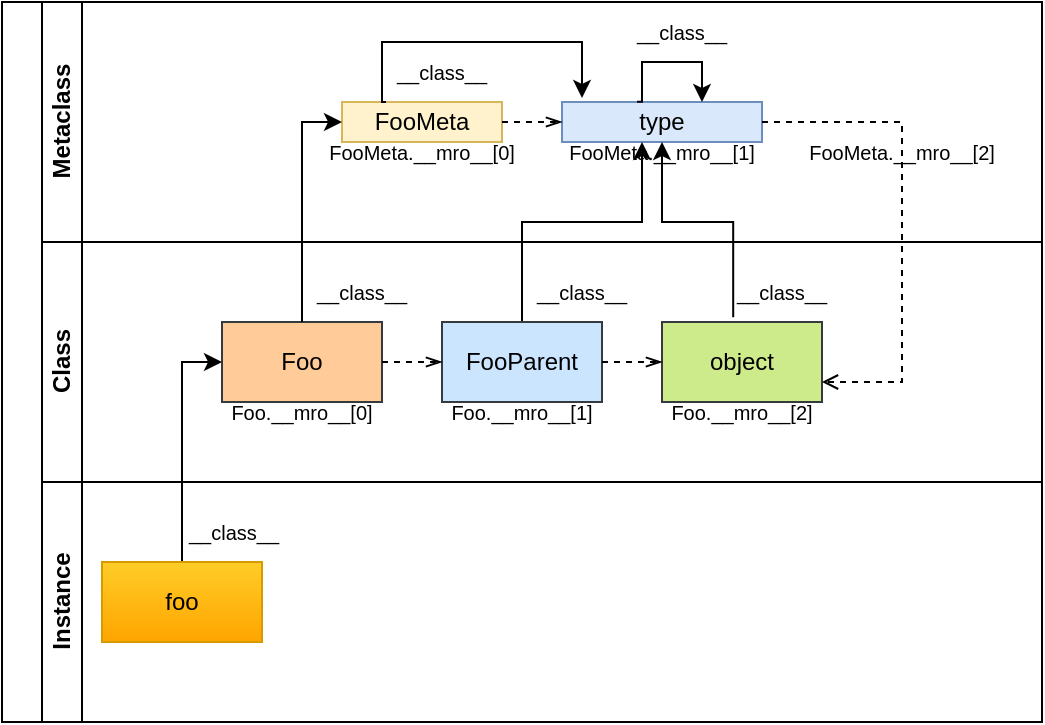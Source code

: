 <mxfile version="20.7.4" type="device"><diagram id="prtHgNgQTEPvFCAcTncT" name="Page-1"><mxGraphModel dx="574" dy="410" grid="1" gridSize="10" guides="1" tooltips="1" connect="1" arrows="1" fold="1" page="1" pageScale="1" pageWidth="827" pageHeight="1169" math="0" shadow="0"><root><mxCell id="0"/><mxCell id="1" parent="0"/><mxCell id="dNxyNK7c78bLwvsdeMH5-19" value="" style="swimlane;html=1;childLayout=stackLayout;resizeParent=1;resizeParentMax=0;horizontal=0;startSize=20;horizontalStack=0;" parent="1" vertex="1"><mxGeometry x="120" y="120" width="520" height="360" as="geometry"/></mxCell><mxCell id="dNxyNK7c78bLwvsdeMH5-20" value="Metaclass" style="swimlane;html=1;startSize=20;horizontal=0;" parent="dNxyNK7c78bLwvsdeMH5-19" vertex="1"><mxGeometry x="20" width="500" height="120" as="geometry"/></mxCell><mxCell id="dNxyNK7c78bLwvsdeMH5-24" value="FooMeta" style="rounded=0;whiteSpace=wrap;html=1;fontFamily=Helvetica;fontSize=12;align=center;fillColor=#fff2cc;strokeColor=#d6b656;" parent="dNxyNK7c78bLwvsdeMH5-20" vertex="1"><mxGeometry x="150" y="50" width="80" height="20" as="geometry"/></mxCell><mxCell id="jbVVa1-D4mWBv26Nt9Yt-16" value="type" style="rounded=0;whiteSpace=wrap;html=1;fontFamily=Helvetica;fontSize=12;align=center;fillColor=#dae8fc;strokeColor=#6c8ebf;" vertex="1" parent="dNxyNK7c78bLwvsdeMH5-20"><mxGeometry x="260" y="50" width="100" height="20" as="geometry"/></mxCell><mxCell id="jbVVa1-D4mWBv26Nt9Yt-17" value="" style="endArrow=openThin;dashed=1;html=1;rounded=0;endFill=0;" edge="1" parent="dNxyNK7c78bLwvsdeMH5-20" target="jbVVa1-D4mWBv26Nt9Yt-16"><mxGeometry width="50" height="50" relative="1" as="geometry"><mxPoint x="230" y="60" as="sourcePoint"/><mxPoint x="140" y="-170" as="targetPoint"/></mxGeometry></mxCell><mxCell id="jbVVa1-D4mWBv26Nt9Yt-18" value="FooMeta.__mro__[1]" style="text;html=1;strokeColor=none;fillColor=none;align=center;verticalAlign=middle;whiteSpace=wrap;rounded=0;fontSize=10;" vertex="1" parent="dNxyNK7c78bLwvsdeMH5-20"><mxGeometry x="280" y="60" width="60" height="30" as="geometry"/></mxCell><mxCell id="jbVVa1-D4mWBv26Nt9Yt-22" value="FooMeta.__mro__[2]" style="text;html=1;strokeColor=none;fillColor=none;align=center;verticalAlign=middle;whiteSpace=wrap;rounded=0;fontSize=10;" vertex="1" parent="dNxyNK7c78bLwvsdeMH5-20"><mxGeometry x="400" y="60" width="60" height="30" as="geometry"/></mxCell><mxCell id="jbVVa1-D4mWBv26Nt9Yt-25" value="" style="edgeStyle=orthogonalEdgeStyle;rounded=0;orthogonalLoop=1;jettySize=auto;html=1;endArrow=classic;endFill=1;exitX=0.375;exitY=-0.005;exitDx=0;exitDy=0;exitPerimeter=0;" edge="1" parent="dNxyNK7c78bLwvsdeMH5-20" source="jbVVa1-D4mWBv26Nt9Yt-16" target="jbVVa1-D4mWBv26Nt9Yt-16"><mxGeometry relative="1" as="geometry"><mxPoint x="300" y="10" as="sourcePoint"/><mxPoint x="410" y="20" as="targetPoint"/><Array as="points"><mxPoint x="300" y="50"/><mxPoint x="300" y="30"/><mxPoint x="330" y="30"/></Array></mxGeometry></mxCell><mxCell id="jbVVa1-D4mWBv26Nt9Yt-26" value="" style="edgeStyle=orthogonalEdgeStyle;rounded=0;orthogonalLoop=1;jettySize=auto;html=1;endArrow=classic;endFill=1;exitX=0.375;exitY=-0.005;exitDx=0;exitDy=0;exitPerimeter=0;entryX=0.104;entryY=-0.1;entryDx=0;entryDy=0;entryPerimeter=0;" edge="1" parent="dNxyNK7c78bLwvsdeMH5-20" target="jbVVa1-D4mWBv26Nt9Yt-16"><mxGeometry relative="1" as="geometry"><mxPoint x="172" y="50.0" as="sourcePoint"/><mxPoint x="410" y="20" as="targetPoint"/><Array as="points"><mxPoint x="170" y="50"/><mxPoint x="170" y="20"/><mxPoint x="270" y="20"/><mxPoint x="270" y="48"/></Array></mxGeometry></mxCell><mxCell id="jbVVa1-D4mWBv26Nt9Yt-29" value="__class__" style="text;html=1;strokeColor=none;fillColor=none;align=center;verticalAlign=middle;whiteSpace=wrap;rounded=0;fontSize=10;" vertex="1" parent="dNxyNK7c78bLwvsdeMH5-20"><mxGeometry x="170" y="20" width="60" height="30" as="geometry"/></mxCell><mxCell id="jbVVa1-D4mWBv26Nt9Yt-30" value="__class__" style="text;html=1;strokeColor=none;fillColor=none;align=center;verticalAlign=middle;whiteSpace=wrap;rounded=0;fontSize=10;" vertex="1" parent="dNxyNK7c78bLwvsdeMH5-20"><mxGeometry x="290" width="60" height="30" as="geometry"/></mxCell><mxCell id="jbVVa1-D4mWBv26Nt9Yt-32" value="FooMeta.__mro__[0]" style="text;html=1;strokeColor=none;fillColor=none;align=center;verticalAlign=middle;whiteSpace=wrap;rounded=0;fontSize=10;" vertex="1" parent="dNxyNK7c78bLwvsdeMH5-20"><mxGeometry x="160" y="60" width="60" height="30" as="geometry"/></mxCell><mxCell id="jbVVa1-D4mWBv26Nt9Yt-35" value="" style="edgeStyle=orthogonalEdgeStyle;rounded=0;orthogonalLoop=1;jettySize=auto;html=1;endArrow=classic;endFill=1;exitX=0.5;exitY=0;exitDx=0;exitDy=0;" edge="1" parent="dNxyNK7c78bLwvsdeMH5-20" target="jbVVa1-D4mWBv26Nt9Yt-16"><mxGeometry relative="1" as="geometry"><mxPoint x="240" y="160" as="sourcePoint"/><mxPoint x="290" y="100" as="targetPoint"/><Array as="points"><mxPoint x="240" y="110"/><mxPoint x="300" y="110"/></Array></mxGeometry></mxCell><mxCell id="dNxyNK7c78bLwvsdeMH5-21" value="Class" style="swimlane;html=1;startSize=20;horizontal=0;" parent="dNxyNK7c78bLwvsdeMH5-19" vertex="1"><mxGeometry x="20" y="120" width="500" height="120" as="geometry"/></mxCell><mxCell id="dNxyNK7c78bLwvsdeMH5-26" value="Foo" style="rounded=0;whiteSpace=wrap;html=1;fontFamily=Helvetica;fontSize=12;align=center;fillColor=#ffcc99;strokeColor=#36393d;" parent="dNxyNK7c78bLwvsdeMH5-21" vertex="1"><mxGeometry x="90" y="40" width="80" height="40" as="geometry"/></mxCell><mxCell id="jbVVa1-D4mWBv26Nt9Yt-2" value="FooParent" style="rounded=0;whiteSpace=wrap;html=1;fontFamily=Helvetica;fontSize=12;align=center;fillColor=#cce5ff;strokeColor=#36393d;" vertex="1" parent="dNxyNK7c78bLwvsdeMH5-21"><mxGeometry x="200" y="40" width="80" height="40" as="geometry"/></mxCell><mxCell id="jbVVa1-D4mWBv26Nt9Yt-3" value="object" style="rounded=0;whiteSpace=wrap;html=1;fontFamily=Helvetica;fontSize=12;align=center;fillColor=#cdeb8b;strokeColor=#36393d;" vertex="1" parent="dNxyNK7c78bLwvsdeMH5-21"><mxGeometry x="310" y="40" width="80" height="40" as="geometry"/></mxCell><mxCell id="jbVVa1-D4mWBv26Nt9Yt-4" value="" style="endArrow=openThin;dashed=1;html=1;rounded=0;endFill=0;" edge="1" parent="dNxyNK7c78bLwvsdeMH5-21" source="dNxyNK7c78bLwvsdeMH5-26" target="jbVVa1-D4mWBv26Nt9Yt-2"><mxGeometry width="50" height="50" relative="1" as="geometry"><mxPoint x="170" y="120" as="sourcePoint"/><mxPoint x="220" y="70" as="targetPoint"/></mxGeometry></mxCell><mxCell id="jbVVa1-D4mWBv26Nt9Yt-6" value="" style="endArrow=openThin;dashed=1;html=1;rounded=0;endFill=0;" edge="1" parent="dNxyNK7c78bLwvsdeMH5-21" source="jbVVa1-D4mWBv26Nt9Yt-2" target="jbVVa1-D4mWBv26Nt9Yt-3"><mxGeometry width="50" height="50" relative="1" as="geometry"><mxPoint x="270" y="59.76" as="sourcePoint"/><mxPoint x="310.0" y="59.76" as="targetPoint"/></mxGeometry></mxCell><mxCell id="jbVVa1-D4mWBv26Nt9Yt-7" value="Foo.__mro__[1]" style="text;html=1;strokeColor=none;fillColor=none;align=center;verticalAlign=middle;whiteSpace=wrap;rounded=0;fontSize=10;" vertex="1" parent="dNxyNK7c78bLwvsdeMH5-21"><mxGeometry x="210" y="70" width="60" height="30" as="geometry"/></mxCell><mxCell id="jbVVa1-D4mWBv26Nt9Yt-13" value="Foo.__mro__[2]" style="text;html=1;strokeColor=none;fillColor=none;align=center;verticalAlign=middle;whiteSpace=wrap;rounded=0;fontSize=10;" vertex="1" parent="dNxyNK7c78bLwvsdeMH5-21"><mxGeometry x="320" y="70" width="60" height="30" as="geometry"/></mxCell><mxCell id="jbVVa1-D4mWBv26Nt9Yt-14" value="Foo.__mro__[0]" style="text;html=1;strokeColor=none;fillColor=none;align=center;verticalAlign=middle;whiteSpace=wrap;rounded=0;fontSize=10;" vertex="1" parent="dNxyNK7c78bLwvsdeMH5-21"><mxGeometry x="100" y="70" width="60" height="30" as="geometry"/></mxCell><mxCell id="jbVVa1-D4mWBv26Nt9Yt-28" value="__class__" style="text;html=1;strokeColor=none;fillColor=none;align=center;verticalAlign=middle;whiteSpace=wrap;rounded=0;fontSize=10;" vertex="1" parent="dNxyNK7c78bLwvsdeMH5-21"><mxGeometry x="130" y="10" width="60" height="30" as="geometry"/></mxCell><mxCell id="jbVVa1-D4mWBv26Nt9Yt-36" value="__class__" style="text;html=1;strokeColor=none;fillColor=none;align=center;verticalAlign=middle;whiteSpace=wrap;rounded=0;fontSize=10;" vertex="1" parent="dNxyNK7c78bLwvsdeMH5-21"><mxGeometry x="240" y="10" width="60" height="30" as="geometry"/></mxCell><mxCell id="jbVVa1-D4mWBv26Nt9Yt-37" value="__class__" style="text;html=1;strokeColor=none;fillColor=none;align=center;verticalAlign=middle;whiteSpace=wrap;rounded=0;fontSize=10;" vertex="1" parent="dNxyNK7c78bLwvsdeMH5-21"><mxGeometry x="340" y="10" width="60" height="30" as="geometry"/></mxCell><mxCell id="jbVVa1-D4mWBv26Nt9Yt-1" value="" style="edgeStyle=orthogonalEdgeStyle;rounded=0;orthogonalLoop=1;jettySize=auto;html=1;endArrow=classic;endFill=1;entryX=0;entryY=0.5;entryDx=0;entryDy=0;" edge="1" parent="dNxyNK7c78bLwvsdeMH5-19" source="dNxyNK7c78bLwvsdeMH5-34" target="dNxyNK7c78bLwvsdeMH5-26"><mxGeometry relative="1" as="geometry"><mxPoint x="230.0" y="190" as="sourcePoint"/><mxPoint x="290" y="190" as="targetPoint"/></mxGeometry></mxCell><mxCell id="jbVVa1-D4mWBv26Nt9Yt-15" value="" style="edgeStyle=orthogonalEdgeStyle;rounded=0;orthogonalLoop=1;jettySize=auto;html=1;endArrow=classic;endFill=1;entryX=0;entryY=0.5;entryDx=0;entryDy=0;exitX=0.5;exitY=0;exitDx=0;exitDy=0;" edge="1" parent="dNxyNK7c78bLwvsdeMH5-19" source="dNxyNK7c78bLwvsdeMH5-26" target="dNxyNK7c78bLwvsdeMH5-24"><mxGeometry relative="1" as="geometry"><mxPoint x="160" y="140" as="sourcePoint"/><mxPoint x="110" y="20" as="targetPoint"/><Array as="points"><mxPoint x="150" y="60"/></Array></mxGeometry></mxCell><mxCell id="dNxyNK7c78bLwvsdeMH5-22" value="Instance" style="swimlane;html=1;startSize=20;horizontal=0;" parent="dNxyNK7c78bLwvsdeMH5-19" vertex="1"><mxGeometry x="20" y="240" width="500" height="120" as="geometry"><mxRectangle x="20" y="240" width="430" height="30" as="alternateBounds"/></mxGeometry></mxCell><mxCell id="dNxyNK7c78bLwvsdeMH5-34" value="foo" style="rounded=0;whiteSpace=wrap;html=1;fontFamily=Helvetica;fontSize=12;align=center;fillColor=#ffcd28;strokeColor=#d79b00;gradientColor=#ffa500;" parent="dNxyNK7c78bLwvsdeMH5-22" vertex="1"><mxGeometry x="30" y="40" width="80" height="40" as="geometry"/></mxCell><mxCell id="jbVVa1-D4mWBv26Nt9Yt-27" value="__class__" style="text;html=1;strokeColor=none;fillColor=none;align=center;verticalAlign=middle;whiteSpace=wrap;rounded=0;fontSize=10;" vertex="1" parent="dNxyNK7c78bLwvsdeMH5-22"><mxGeometry x="66" y="10" width="60" height="30" as="geometry"/></mxCell><mxCell id="jbVVa1-D4mWBv26Nt9Yt-38" value="" style="edgeStyle=orthogonalEdgeStyle;rounded=0;orthogonalLoop=1;jettySize=auto;html=1;endArrow=classic;endFill=1;exitX=0.445;exitY=-0.06;exitDx=0;exitDy=0;exitPerimeter=0;" edge="1" parent="dNxyNK7c78bLwvsdeMH5-19" source="jbVVa1-D4mWBv26Nt9Yt-3" target="jbVVa1-D4mWBv26Nt9Yt-16"><mxGeometry relative="1" as="geometry"><mxPoint x="270" y="170" as="sourcePoint"/><mxPoint x="330" y="80" as="targetPoint"/><Array as="points"><mxPoint x="366" y="110"/><mxPoint x="330" y="110"/></Array></mxGeometry></mxCell><mxCell id="jbVVa1-D4mWBv26Nt9Yt-42" value="" style="edgeStyle=orthogonalEdgeStyle;rounded=0;orthogonalLoop=1;jettySize=auto;html=1;endArrow=open;endFill=0;exitX=1;exitY=0.5;exitDx=0;exitDy=0;entryX=1;entryY=0.75;entryDx=0;entryDy=0;dashed=1;" edge="1" parent="dNxyNK7c78bLwvsdeMH5-19" source="jbVVa1-D4mWBv26Nt9Yt-16" target="jbVVa1-D4mWBv26Nt9Yt-3"><mxGeometry relative="1" as="geometry"><mxPoint x="480" y="200" as="sourcePoint"/><mxPoint x="450" y="200" as="targetPoint"/><Array as="points"><mxPoint x="450" y="60"/><mxPoint x="450" y="190"/></Array></mxGeometry></mxCell></root></mxGraphModel></diagram></mxfile>